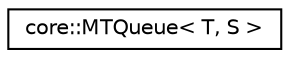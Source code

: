 digraph "Graphical Class Hierarchy"
{
 // LATEX_PDF_SIZE
  edge [fontname="Helvetica",fontsize="10",labelfontname="Helvetica",labelfontsize="10"];
  node [fontname="Helvetica",fontsize="10",shape=record];
  rankdir="LR";
  Node0 [label="core::MTQueue\< T, S \>",height=0.2,width=0.4,color="black", fillcolor="white", style="filled",URL="$df/d66/classcore_1_1MTQueue.html",tooltip=" "];
}
